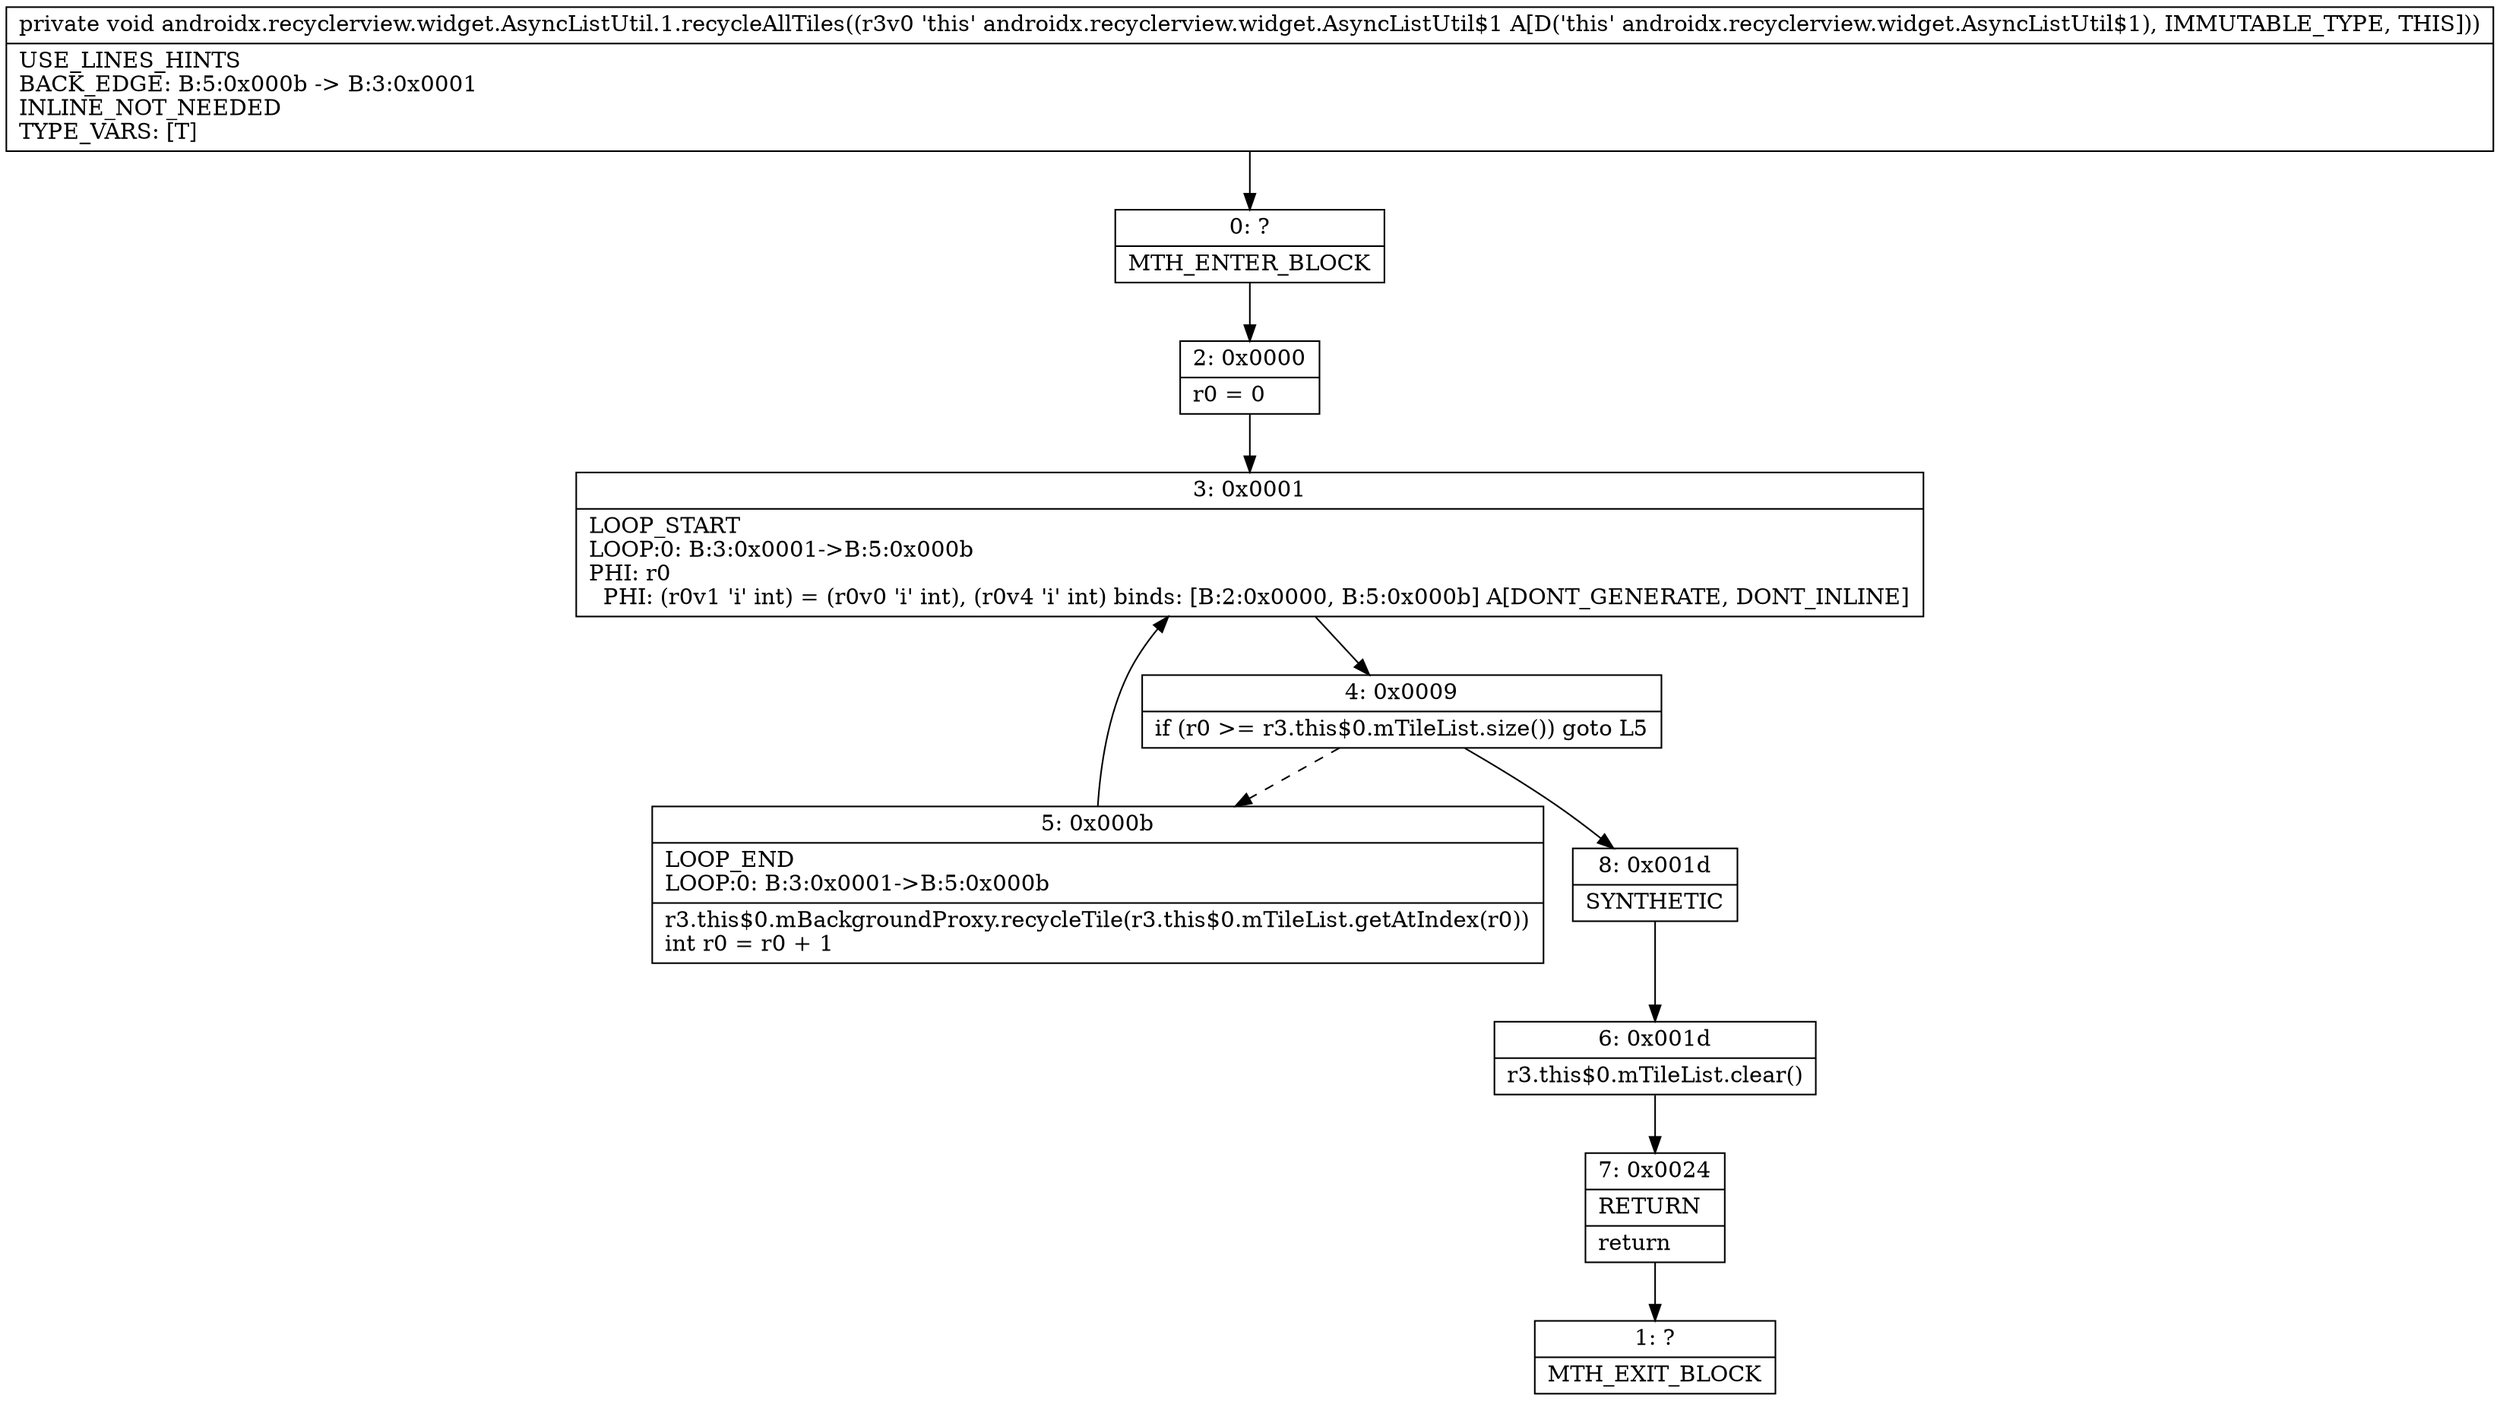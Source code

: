 digraph "CFG forandroidx.recyclerview.widget.AsyncListUtil.1.recycleAllTiles()V" {
Node_0 [shape=record,label="{0\:\ ?|MTH_ENTER_BLOCK\l}"];
Node_2 [shape=record,label="{2\:\ 0x0000|r0 = 0\l}"];
Node_3 [shape=record,label="{3\:\ 0x0001|LOOP_START\lLOOP:0: B:3:0x0001\-\>B:5:0x000b\lPHI: r0 \l  PHI: (r0v1 'i' int) = (r0v0 'i' int), (r0v4 'i' int) binds: [B:2:0x0000, B:5:0x000b] A[DONT_GENERATE, DONT_INLINE]\l}"];
Node_4 [shape=record,label="{4\:\ 0x0009|if (r0 \>= r3.this$0.mTileList.size()) goto L5\l}"];
Node_5 [shape=record,label="{5\:\ 0x000b|LOOP_END\lLOOP:0: B:3:0x0001\-\>B:5:0x000b\l|r3.this$0.mBackgroundProxy.recycleTile(r3.this$0.mTileList.getAtIndex(r0))\lint r0 = r0 + 1\l}"];
Node_8 [shape=record,label="{8\:\ 0x001d|SYNTHETIC\l}"];
Node_6 [shape=record,label="{6\:\ 0x001d|r3.this$0.mTileList.clear()\l}"];
Node_7 [shape=record,label="{7\:\ 0x0024|RETURN\l|return\l}"];
Node_1 [shape=record,label="{1\:\ ?|MTH_EXIT_BLOCK\l}"];
MethodNode[shape=record,label="{private void androidx.recyclerview.widget.AsyncListUtil.1.recycleAllTiles((r3v0 'this' androidx.recyclerview.widget.AsyncListUtil$1 A[D('this' androidx.recyclerview.widget.AsyncListUtil$1), IMMUTABLE_TYPE, THIS]))  | USE_LINES_HINTS\lBACK_EDGE: B:5:0x000b \-\> B:3:0x0001\lINLINE_NOT_NEEDED\lTYPE_VARS: [T]\l}"];
MethodNode -> Node_0;Node_0 -> Node_2;
Node_2 -> Node_3;
Node_3 -> Node_4;
Node_4 -> Node_5[style=dashed];
Node_4 -> Node_8;
Node_5 -> Node_3;
Node_8 -> Node_6;
Node_6 -> Node_7;
Node_7 -> Node_1;
}

